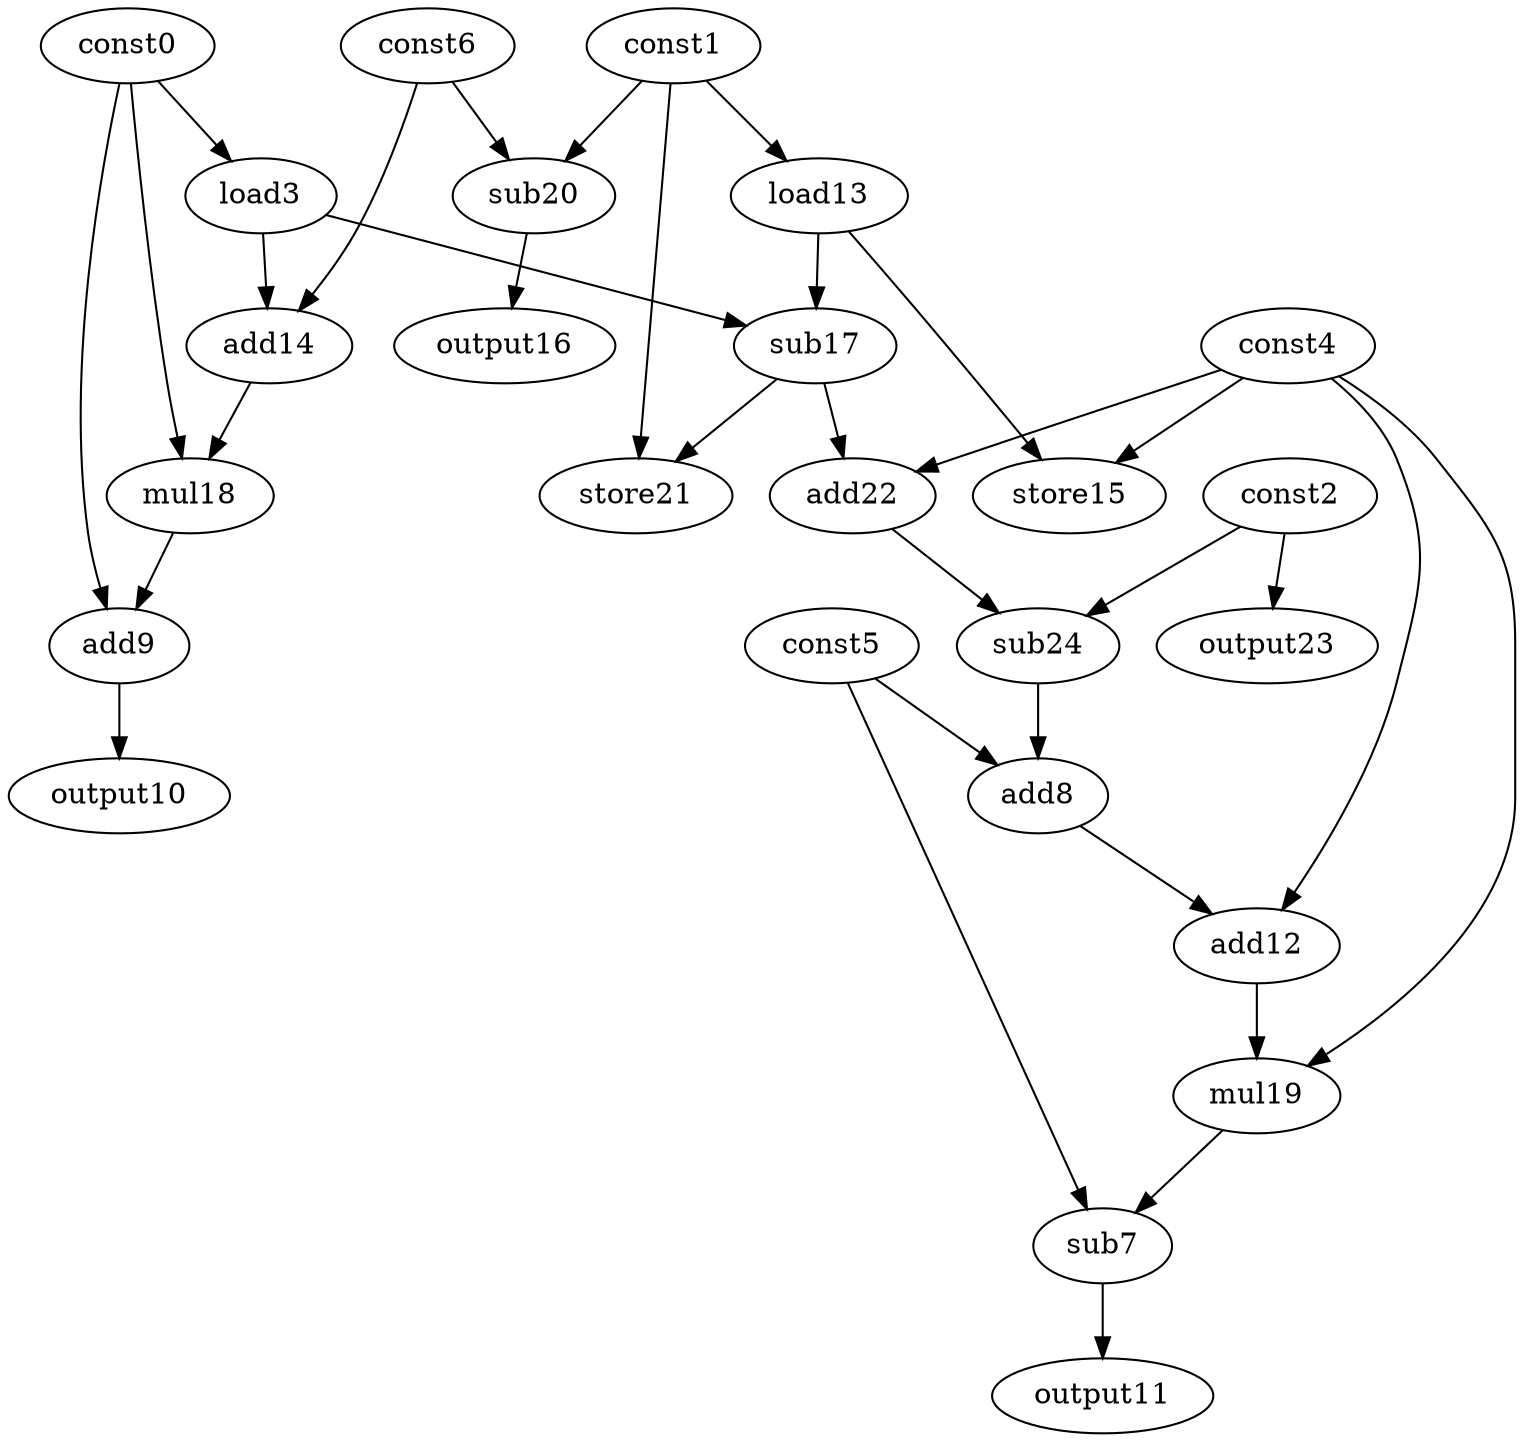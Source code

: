 digraph G { 
const0[opcode=const]; 
const1[opcode=const]; 
const2[opcode=const]; 
load3[opcode=load]; 
const4[opcode=const]; 
const5[opcode=const]; 
const6[opcode=const]; 
sub7[opcode=sub]; 
add8[opcode=add]; 
add9[opcode=add]; 
output10[opcode=output]; 
output11[opcode=output]; 
add12[opcode=add]; 
load13[opcode=load]; 
add14[opcode=add]; 
store15[opcode=store]; 
output16[opcode=output]; 
sub17[opcode=sub]; 
mul18[opcode=mul]; 
mul19[opcode=mul]; 
sub20[opcode=sub]; 
store21[opcode=store]; 
add22[opcode=add]; 
output23[opcode=output]; 
sub24[opcode=sub]; 
const0->load3[operand=0];
const1->load13[operand=0];
const1->sub20[operand=0];
const6->sub20[operand=1];
const2->output23[operand=0];
load3->add14[operand=0];
const6->add14[operand=1];
const4->store15[operand=0];
load13->store15[operand=1];
sub20->output16[operand=0];
load3->sub17[operand=0];
load13->sub17[operand=1];
const0->mul18[operand=0];
add14->mul18[operand=1];
sub17->store21[operand=0];
const1->store21[operand=1];
sub17->add22[operand=0];
const4->add22[operand=1];
const0->add9[operand=0];
mul18->add9[operand=1];
const2->sub24[operand=0];
add22->sub24[operand=1];
sub24->add8[operand=0];
const5->add8[operand=1];
add9->output10[operand=0];
add8->add12[operand=0];
const4->add12[operand=1];
add12->mul19[operand=0];
const4->mul19[operand=1];
mul19->sub7[operand=0];
const5->sub7[operand=1];
sub7->output11[operand=0];
}
